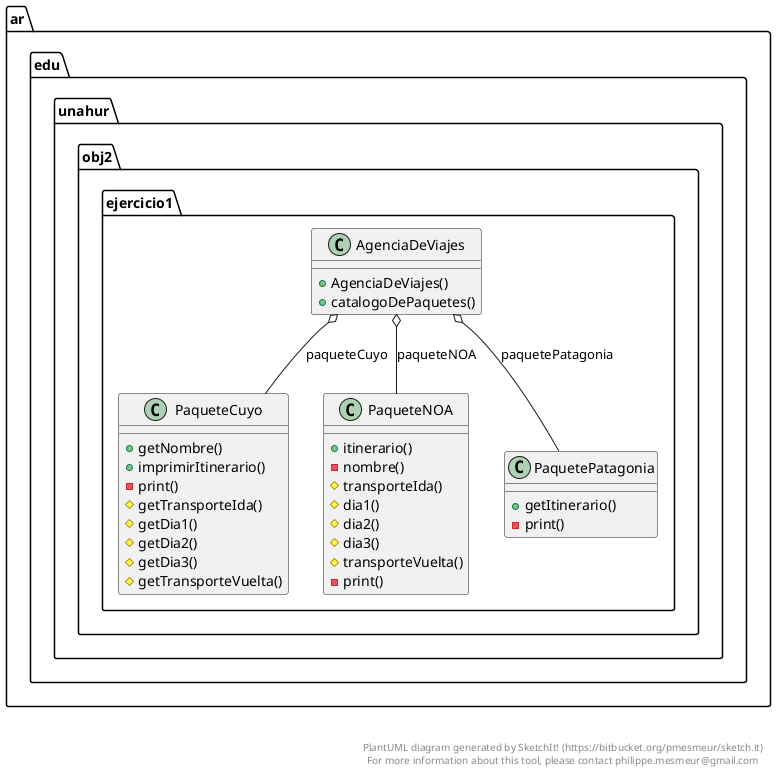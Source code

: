 @startuml

  namespace ar.edu.unahur.obj2.ejercicio1 {
    class ar.edu.unahur.obj2.ejercicio1.AgenciaDeViajes {
        + AgenciaDeViajes()
        + catalogoDePaquetes()
    }
  }
  

  namespace ar.edu.unahur.obj2.ejercicio1 {
    class ar.edu.unahur.obj2.ejercicio1.PaqueteCuyo {
        + getNombre()
        + imprimirItinerario()
        - print()
        # getTransporteIda()
        # getDia1()
        # getDia2()
        # getDia3()
        # getTransporteVuelta()
    }
  }
  

  namespace ar.edu.unahur.obj2.ejercicio1 {
    class ar.edu.unahur.obj2.ejercicio1.PaqueteNOA {
        + itinerario()
        - nombre()
        # transporteIda()
        # dia1()
        # dia2()
        # dia3()
        # transporteVuelta()
        - print()
    }
  }
  

  namespace ar.edu.unahur.obj2.ejercicio1 {
    class ar.edu.unahur.obj2.ejercicio1.PaquetePatagonia {
        + getItinerario()
        - print()
    }
  }
  

  ar.edu.unahur.obj2.ejercicio1.AgenciaDeViajes o-- ar.edu.unahur.obj2.ejercicio1.PaqueteCuyo : paqueteCuyo
  ar.edu.unahur.obj2.ejercicio1.AgenciaDeViajes o-- ar.edu.unahur.obj2.ejercicio1.PaqueteNOA : paqueteNOA
  ar.edu.unahur.obj2.ejercicio1.AgenciaDeViajes o-- ar.edu.unahur.obj2.ejercicio1.PaquetePatagonia : paquetePatagonia


right footer


PlantUML diagram generated by SketchIt! (https://bitbucket.org/pmesmeur/sketch.it)
For more information about this tool, please contact philippe.mesmeur@gmail.com
endfooter

@enduml
